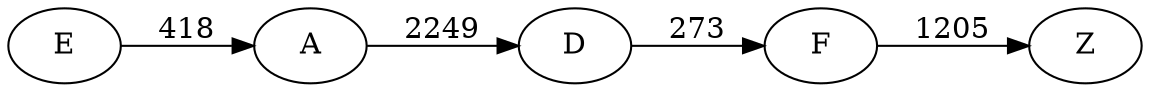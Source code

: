 digraph G {
	rankdir=LR size="8,5"
	E
	A
	E -> A [label=418]
	A
	D
	A -> D [label=2249]
	D
	F
	D -> F [label=273]
	F
	Z
	F -> Z [label=1205]
}
